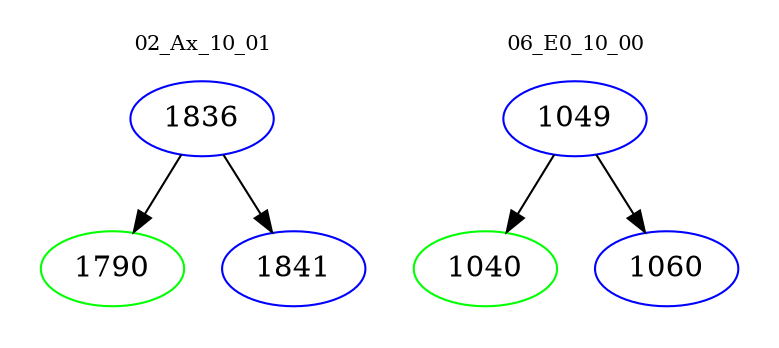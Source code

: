 digraph{
subgraph cluster_0 {
color = white
label = "02_Ax_10_01";
fontsize=10;
T0_1836 [label="1836", color="blue"]
T0_1836 -> T0_1790 [color="black"]
T0_1790 [label="1790", color="green"]
T0_1836 -> T0_1841 [color="black"]
T0_1841 [label="1841", color="blue"]
}
subgraph cluster_1 {
color = white
label = "06_E0_10_00";
fontsize=10;
T1_1049 [label="1049", color="blue"]
T1_1049 -> T1_1040 [color="black"]
T1_1040 [label="1040", color="green"]
T1_1049 -> T1_1060 [color="black"]
T1_1060 [label="1060", color="blue"]
}
}
